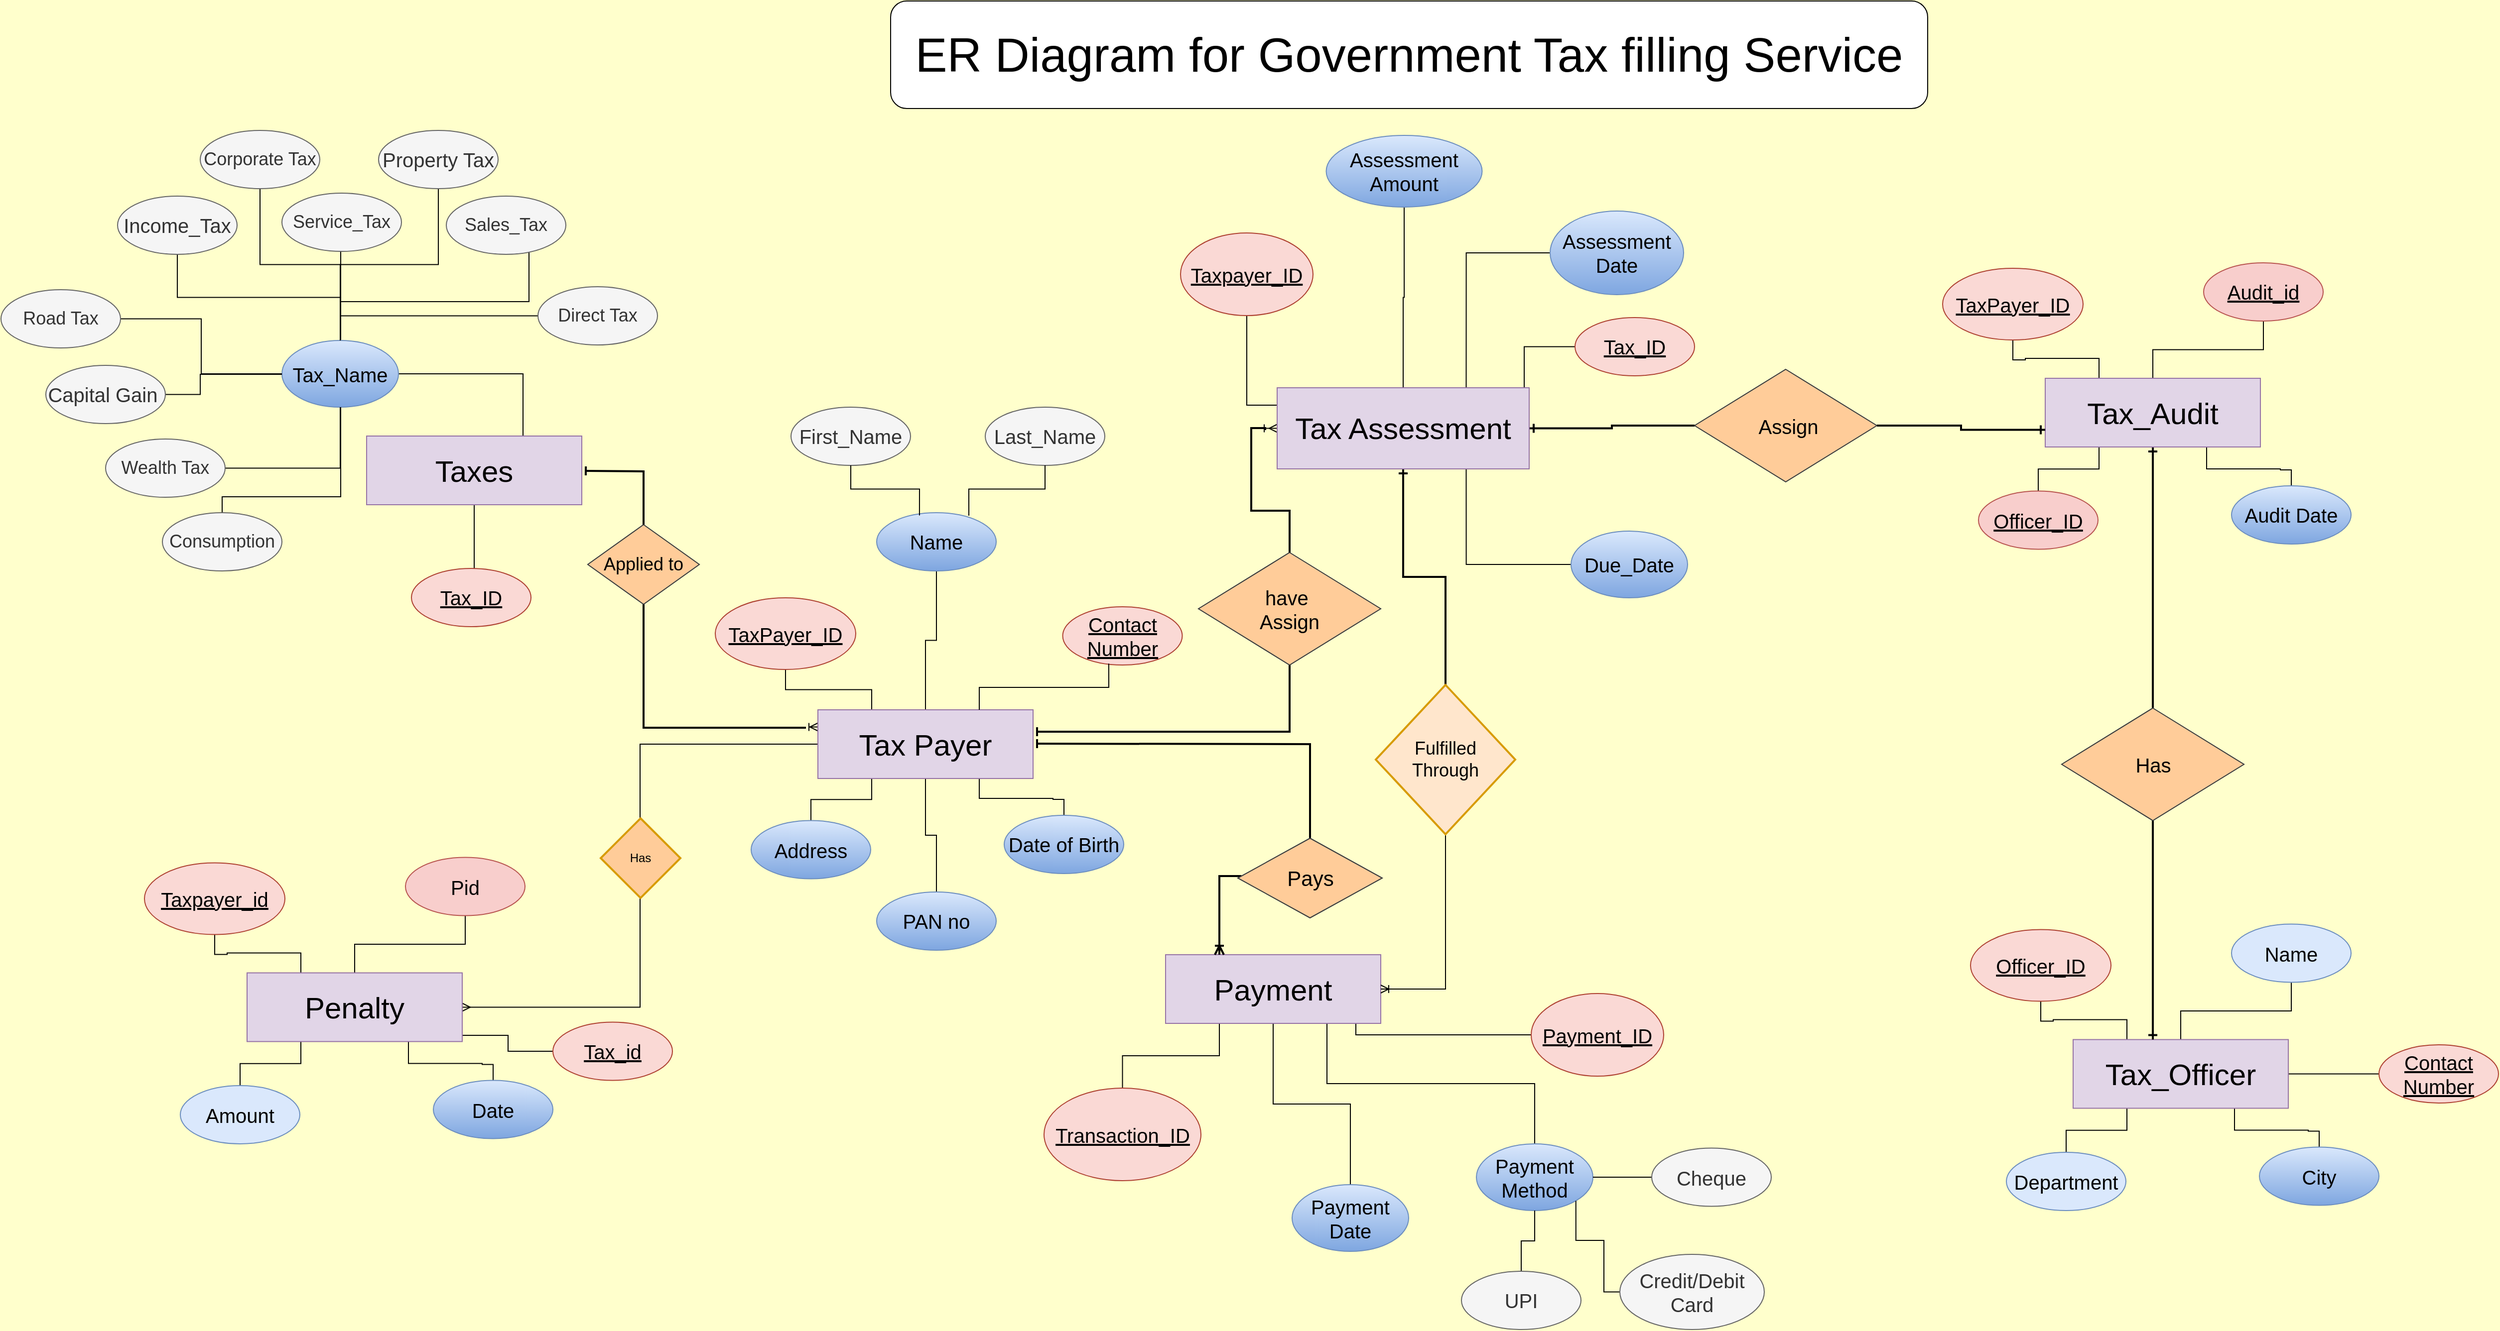 <mxfile version="24.7.12">
  <diagram name="Page-1" id="3NYIwfY4ByouLZFgiDt9">
    <mxGraphModel dx="5691" dy="2439" grid="0" gridSize="10" guides="1" tooltips="1" connect="1" arrows="1" fold="1" page="1" pageScale="1" pageWidth="1400" pageHeight="850" background="#FFFFCC" math="0" shadow="0">
      <root>
        <mxCell id="0" />
        <mxCell id="1" parent="0" />
        <mxCell id="MDy0vdXf_tBiiYC3Dbd7-2" value="" style="edgeStyle=orthogonalEdgeStyle;rounded=0;orthogonalLoop=1;jettySize=auto;html=1;endArrow=none;endFill=0;startArrow=baseDash;startFill=0;strokeWidth=2;" edge="1" parent="1" target="MDy0vdXf_tBiiYC3Dbd7-45">
          <mxGeometry relative="1" as="geometry">
            <mxPoint x="397" y="185" as="sourcePoint" />
          </mxGeometry>
        </mxCell>
        <mxCell id="MDy0vdXf_tBiiYC3Dbd7-3" value="" style="edgeStyle=orthogonalEdgeStyle;rounded=0;orthogonalLoop=1;jettySize=auto;html=1;startArrow=none;startFill=0;endArrow=none;endFill=0;" edge="1" parent="1" source="MDy0vdXf_tBiiYC3Dbd7-6" target="MDy0vdXf_tBiiYC3Dbd7-47">
          <mxGeometry relative="1" as="geometry">
            <Array as="points">
              <mxPoint x="260" y="174" />
              <mxPoint x="260" y="174" />
            </Array>
          </mxGeometry>
        </mxCell>
        <mxCell id="MDy0vdXf_tBiiYC3Dbd7-4" style="edgeStyle=orthogonalEdgeStyle;rounded=0;orthogonalLoop=1;jettySize=auto;html=1;endArrow=none;endFill=0;" edge="1" parent="1" source="MDy0vdXf_tBiiYC3Dbd7-6" target="MDy0vdXf_tBiiYC3Dbd7-51">
          <mxGeometry relative="1" as="geometry">
            <Array as="points">
              <mxPoint x="334" y="145" />
              <mxPoint x="334" y="145" />
            </Array>
          </mxGeometry>
        </mxCell>
        <mxCell id="MDy0vdXf_tBiiYC3Dbd7-6" value="&lt;font style=&quot;font-size: 30px;&quot;&gt;Taxes&lt;/font&gt;" style="rounded=0;whiteSpace=wrap;html=1;fillColor=#e1d5e7;strokeColor=#9673a6;" vertex="1" parent="1">
          <mxGeometry x="177" y="150" width="216" height="69" as="geometry" />
        </mxCell>
        <mxCell id="MDy0vdXf_tBiiYC3Dbd7-7" value="" style="edgeStyle=orthogonalEdgeStyle;rounded=0;orthogonalLoop=1;jettySize=auto;html=1;endArrow=none;endFill=0;" edge="1" parent="1" source="MDy0vdXf_tBiiYC3Dbd7-13" target="MDy0vdXf_tBiiYC3Dbd7-46">
          <mxGeometry relative="1" as="geometry" />
        </mxCell>
        <mxCell id="MDy0vdXf_tBiiYC3Dbd7-8" style="edgeStyle=orthogonalEdgeStyle;rounded=0;orthogonalLoop=1;jettySize=auto;html=1;entryX=0.5;entryY=1;entryDx=0;entryDy=0;endArrow=none;endFill=0;" edge="1" parent="1" source="MDy0vdXf_tBiiYC3Dbd7-13" target="MDy0vdXf_tBiiYC3Dbd7-53">
          <mxGeometry relative="1" as="geometry">
            <mxPoint x="947.889" y="87.778" as="targetPoint" />
            <Array as="points">
              <mxPoint x="1061" y="119" />
            </Array>
          </mxGeometry>
        </mxCell>
        <mxCell id="MDy0vdXf_tBiiYC3Dbd7-9" style="edgeStyle=orthogonalEdgeStyle;rounded=0;orthogonalLoop=1;jettySize=auto;html=1;exitX=0.75;exitY=0;exitDx=0;exitDy=0;entryX=0;entryY=0.5;entryDx=0;entryDy=0;endArrow=none;endFill=0;" edge="1" parent="1" source="MDy0vdXf_tBiiYC3Dbd7-13" target="MDy0vdXf_tBiiYC3Dbd7-54">
          <mxGeometry relative="1" as="geometry" />
        </mxCell>
        <mxCell id="MDy0vdXf_tBiiYC3Dbd7-10" style="edgeStyle=orthogonalEdgeStyle;rounded=0;orthogonalLoop=1;jettySize=auto;html=1;entryX=0;entryY=0.5;entryDx=0;entryDy=0;endArrow=none;endFill=0;" edge="1" parent="1" source="MDy0vdXf_tBiiYC3Dbd7-13" target="MDy0vdXf_tBiiYC3Dbd7-55">
          <mxGeometry relative="1" as="geometry">
            <Array as="points">
              <mxPoint x="1339" y="60" />
            </Array>
          </mxGeometry>
        </mxCell>
        <mxCell id="MDy0vdXf_tBiiYC3Dbd7-11" style="edgeStyle=orthogonalEdgeStyle;rounded=0;orthogonalLoop=1;jettySize=auto;html=1;exitX=0.75;exitY=1;exitDx=0;exitDy=0;entryX=0;entryY=0.5;entryDx=0;entryDy=0;endArrow=none;endFill=0;" edge="1" parent="1" source="MDy0vdXf_tBiiYC3Dbd7-13" target="MDy0vdXf_tBiiYC3Dbd7-56">
          <mxGeometry relative="1" as="geometry" />
        </mxCell>
        <mxCell id="MDy0vdXf_tBiiYC3Dbd7-12" style="edgeStyle=orthogonalEdgeStyle;rounded=0;orthogonalLoop=1;jettySize=auto;html=1;exitX=0;exitY=0.5;exitDx=0;exitDy=0;startArrow=ERmany;startFill=0;endArrow=baseDash;endFill=0;" edge="1" parent="1" source="MDy0vdXf_tBiiYC3Dbd7-13">
          <mxGeometry relative="1" as="geometry">
            <mxPoint x="1078" y="143" as="targetPoint" />
          </mxGeometry>
        </mxCell>
        <mxCell id="MDy0vdXf_tBiiYC3Dbd7-90" style="edgeStyle=orthogonalEdgeStyle;rounded=0;orthogonalLoop=1;jettySize=auto;html=1;exitX=0.5;exitY=1;exitDx=0;exitDy=0;endArrow=none;endFill=0;strokeWidth=2;startArrow=ERone;startFill=0;" edge="1" parent="1" source="MDy0vdXf_tBiiYC3Dbd7-13" target="MDy0vdXf_tBiiYC3Dbd7-89">
          <mxGeometry relative="1" as="geometry" />
        </mxCell>
        <mxCell id="MDy0vdXf_tBiiYC3Dbd7-134" style="edgeStyle=orthogonalEdgeStyle;rounded=0;orthogonalLoop=1;jettySize=auto;html=1;exitX=1;exitY=0.5;exitDx=0;exitDy=0;entryX=0;entryY=0.5;entryDx=0;entryDy=0;endArrow=none;endFill=0;startArrow=ERone;startFill=0;strokeWidth=2;" edge="1" parent="1" source="MDy0vdXf_tBiiYC3Dbd7-13" target="MDy0vdXf_tBiiYC3Dbd7-133">
          <mxGeometry relative="1" as="geometry" />
        </mxCell>
        <mxCell id="MDy0vdXf_tBiiYC3Dbd7-13" value="&lt;font style=&quot;font-size: 30px;&quot;&gt;Tax Assessment&lt;/font&gt;" style="rounded=0;whiteSpace=wrap;html=1;fillColor=#e1d5e7;strokeColor=#9673a6;" vertex="1" parent="1">
          <mxGeometry x="1091" y="101.5" width="253" height="81.5" as="geometry" />
        </mxCell>
        <mxCell id="MDy0vdXf_tBiiYC3Dbd7-14" style="edgeStyle=orthogonalEdgeStyle;rounded=0;orthogonalLoop=1;jettySize=auto;html=1;entryX=0.5;entryY=1;entryDx=0;entryDy=0;endArrow=none;endFill=0;startArrow=baseDash;startFill=0;strokeWidth=2;" edge="1" parent="1" target="MDy0vdXf_tBiiYC3Dbd7-34">
          <mxGeometry relative="1" as="geometry">
            <mxPoint x="850" y="447" as="sourcePoint" />
            <Array as="points">
              <mxPoint x="1104" y="447" />
            </Array>
          </mxGeometry>
        </mxCell>
        <mxCell id="MDy0vdXf_tBiiYC3Dbd7-16" value="" style="edgeStyle=orthogonalEdgeStyle;rounded=0;orthogonalLoop=1;jettySize=auto;html=1;strokeWidth=2;endArrow=none;endFill=0;startArrow=baseDash;startFill=0;" edge="1" parent="1" target="MDy0vdXf_tBiiYC3Dbd7-43">
          <mxGeometry relative="1" as="geometry">
            <mxPoint x="850" y="459" as="sourcePoint" />
          </mxGeometry>
        </mxCell>
        <mxCell id="MDy0vdXf_tBiiYC3Dbd7-17" style="edgeStyle=orthogonalEdgeStyle;rounded=0;orthogonalLoop=1;jettySize=auto;html=1;exitX=0.25;exitY=0;exitDx=0;exitDy=0;entryX=0.5;entryY=1;entryDx=0;entryDy=0;endArrow=none;endFill=0;" edge="1" parent="1" source="MDy0vdXf_tBiiYC3Dbd7-23" target="MDy0vdXf_tBiiYC3Dbd7-64">
          <mxGeometry relative="1" as="geometry" />
        </mxCell>
        <mxCell id="MDy0vdXf_tBiiYC3Dbd7-18" style="edgeStyle=orthogonalEdgeStyle;rounded=0;orthogonalLoop=1;jettySize=auto;html=1;exitX=0.5;exitY=0;exitDx=0;exitDy=0;entryX=0.5;entryY=1;entryDx=0;entryDy=0;endArrow=none;endFill=0;" edge="1" parent="1" source="MDy0vdXf_tBiiYC3Dbd7-23" target="MDy0vdXf_tBiiYC3Dbd7-65">
          <mxGeometry relative="1" as="geometry" />
        </mxCell>
        <mxCell id="MDy0vdXf_tBiiYC3Dbd7-19" style="edgeStyle=orthogonalEdgeStyle;rounded=0;orthogonalLoop=1;jettySize=auto;html=1;exitX=0.25;exitY=1;exitDx=0;exitDy=0;entryX=0.5;entryY=0;entryDx=0;entryDy=0;endArrow=none;endFill=0;" edge="1" parent="1" source="MDy0vdXf_tBiiYC3Dbd7-23" target="MDy0vdXf_tBiiYC3Dbd7-66">
          <mxGeometry relative="1" as="geometry" />
        </mxCell>
        <mxCell id="MDy0vdXf_tBiiYC3Dbd7-20" style="edgeStyle=orthogonalEdgeStyle;rounded=0;orthogonalLoop=1;jettySize=auto;html=1;exitX=0.75;exitY=1;exitDx=0;exitDy=0;entryX=0.5;entryY=0;entryDx=0;entryDy=0;endArrow=none;endFill=0;" edge="1" parent="1" source="MDy0vdXf_tBiiYC3Dbd7-23" target="MDy0vdXf_tBiiYC3Dbd7-68">
          <mxGeometry relative="1" as="geometry">
            <Array as="points">
              <mxPoint x="792" y="514" />
              <mxPoint x="866" y="514" />
              <mxPoint x="877" y="515" />
            </Array>
          </mxGeometry>
        </mxCell>
        <mxCell id="MDy0vdXf_tBiiYC3Dbd7-22" style="edgeStyle=orthogonalEdgeStyle;rounded=0;orthogonalLoop=1;jettySize=auto;html=1;exitX=0;exitY=0.25;exitDx=0;exitDy=0;endArrow=baseDash;endFill=0;startArrow=ERmany;startFill=0;" edge="1" parent="1" source="MDy0vdXf_tBiiYC3Dbd7-23">
          <mxGeometry relative="1" as="geometry">
            <mxPoint x="621" y="442" as="targetPoint" />
          </mxGeometry>
        </mxCell>
        <mxCell id="MDy0vdXf_tBiiYC3Dbd7-192" style="edgeStyle=orthogonalEdgeStyle;rounded=0;orthogonalLoop=1;jettySize=auto;html=1;exitX=0;exitY=0.5;exitDx=0;exitDy=0;entryX=1;entryY=0.5;entryDx=0;entryDy=0;endArrow=ERmany;endFill=0;" edge="1" parent="1" source="MDy0vdXf_tBiiYC3Dbd7-23" target="MDy0vdXf_tBiiYC3Dbd7-186">
          <mxGeometry relative="1" as="geometry" />
        </mxCell>
        <mxCell id="MDy0vdXf_tBiiYC3Dbd7-193" value="Text" style="edgeLabel;html=1;align=center;verticalAlign=middle;resizable=0;points=[];" vertex="1" connectable="0" parent="MDy0vdXf_tBiiYC3Dbd7-192">
          <mxGeometry x="-0.086" y="-3" relative="1" as="geometry">
            <mxPoint y="1" as="offset" />
          </mxGeometry>
        </mxCell>
        <mxCell id="MDy0vdXf_tBiiYC3Dbd7-198" style="edgeStyle=orthogonalEdgeStyle;rounded=0;orthogonalLoop=1;jettySize=auto;html=1;exitX=0.5;exitY=1;exitDx=0;exitDy=0;entryX=0.5;entryY=0;entryDx=0;entryDy=0;endArrow=none;endFill=0;" edge="1" parent="1" source="MDy0vdXf_tBiiYC3Dbd7-23" target="MDy0vdXf_tBiiYC3Dbd7-197">
          <mxGeometry relative="1" as="geometry" />
        </mxCell>
        <mxCell id="MDy0vdXf_tBiiYC3Dbd7-23" value="&lt;font style=&quot;font-size: 30px;&quot;&gt;Tax Payer&lt;/font&gt;" style="rounded=0;whiteSpace=wrap;html=1;fillColor=#e1d5e7;strokeColor=#9673a6;" vertex="1" parent="1">
          <mxGeometry x="630" y="425" width="216" height="69" as="geometry" />
        </mxCell>
        <mxCell id="MDy0vdXf_tBiiYC3Dbd7-28" style="edgeStyle=orthogonalEdgeStyle;rounded=0;orthogonalLoop=1;jettySize=auto;html=1;exitX=0.25;exitY=1;exitDx=0;exitDy=0;endArrow=none;endFill=0;" edge="1" parent="1" source="MDy0vdXf_tBiiYC3Dbd7-32" target="MDy0vdXf_tBiiYC3Dbd7-59">
          <mxGeometry relative="1" as="geometry" />
        </mxCell>
        <mxCell id="MDy0vdXf_tBiiYC3Dbd7-29" style="edgeStyle=orthogonalEdgeStyle;rounded=0;orthogonalLoop=1;jettySize=auto;html=1;entryX=0.5;entryY=0;entryDx=0;entryDy=0;endArrow=none;endFill=0;" edge="1" parent="1" source="MDy0vdXf_tBiiYC3Dbd7-32" target="MDy0vdXf_tBiiYC3Dbd7-60">
          <mxGeometry relative="1" as="geometry" />
        </mxCell>
        <mxCell id="MDy0vdXf_tBiiYC3Dbd7-30" style="edgeStyle=orthogonalEdgeStyle;rounded=0;orthogonalLoop=1;jettySize=auto;html=1;exitX=0.75;exitY=1;exitDx=0;exitDy=0;entryX=0.5;entryY=0;entryDx=0;entryDy=0;endArrow=none;endFill=0;" edge="1" parent="1" source="MDy0vdXf_tBiiYC3Dbd7-32" target="MDy0vdXf_tBiiYC3Dbd7-58">
          <mxGeometry relative="1" as="geometry" />
        </mxCell>
        <mxCell id="MDy0vdXf_tBiiYC3Dbd7-31" style="edgeStyle=orthogonalEdgeStyle;rounded=0;orthogonalLoop=1;jettySize=auto;html=1;exitX=1;exitY=0.5;exitDx=0;exitDy=0;entryX=0;entryY=0.5;entryDx=0;entryDy=0;endArrow=none;endFill=0;" edge="1" parent="1" source="MDy0vdXf_tBiiYC3Dbd7-32" target="MDy0vdXf_tBiiYC3Dbd7-57">
          <mxGeometry relative="1" as="geometry">
            <Array as="points">
              <mxPoint x="1170" y="706" />
              <mxPoint x="1170" y="751" />
            </Array>
          </mxGeometry>
        </mxCell>
        <mxCell id="MDy0vdXf_tBiiYC3Dbd7-32" value="&lt;span style=&quot;font-size: 30px;&quot;&gt;Payment&lt;/span&gt;" style="rounded=0;whiteSpace=wrap;html=1;fillColor=#e1d5e7;strokeColor=#9673a6;" vertex="1" parent="1">
          <mxGeometry x="979" y="671" width="216" height="69" as="geometry" />
        </mxCell>
        <mxCell id="MDy0vdXf_tBiiYC3Dbd7-33" style="edgeStyle=orthogonalEdgeStyle;rounded=0;orthogonalLoop=1;jettySize=auto;html=1;exitX=0.5;exitY=0;exitDx=0;exitDy=0;endArrow=none;endFill=0;strokeWidth=2;" edge="1" parent="1" source="MDy0vdXf_tBiiYC3Dbd7-34">
          <mxGeometry relative="1" as="geometry">
            <mxPoint x="1079" y="144" as="targetPoint" />
            <Array as="points">
              <mxPoint x="1104" y="225" />
              <mxPoint x="1065" y="225" />
              <mxPoint x="1065" y="142" />
              <mxPoint x="1079" y="142" />
            </Array>
          </mxGeometry>
        </mxCell>
        <mxCell id="MDy0vdXf_tBiiYC3Dbd7-34" value="&lt;font style=&quot;font-size: 20px;&quot;&gt;have&amp;nbsp;&lt;/font&gt;&lt;div style=&quot;font-size: 20px;&quot;&gt;&lt;font style=&quot;font-size: 20px;&quot;&gt;Assign&lt;/font&gt;&lt;/div&gt;" style="rhombus;whiteSpace=wrap;html=1;rounded=0;fillColor=#ffcc99;strokeColor=#36393d;" vertex="1" parent="1">
          <mxGeometry x="1012" y="267" width="183" height="113" as="geometry" />
        </mxCell>
        <mxCell id="MDy0vdXf_tBiiYC3Dbd7-42" style="edgeStyle=orthogonalEdgeStyle;rounded=0;orthogonalLoop=1;jettySize=auto;html=1;entryX=0.25;entryY=0;entryDx=0;entryDy=0;endArrow=ERoneToMany;endFill=0;strokeWidth=2;" edge="1" parent="1" source="MDy0vdXf_tBiiYC3Dbd7-43" target="MDy0vdXf_tBiiYC3Dbd7-32">
          <mxGeometry relative="1" as="geometry">
            <Array as="points">
              <mxPoint x="1033" y="592" />
            </Array>
          </mxGeometry>
        </mxCell>
        <mxCell id="MDy0vdXf_tBiiYC3Dbd7-43" value="&lt;font style=&quot;font-size: 21px;&quot;&gt;Pays&lt;/font&gt;" style="rhombus;whiteSpace=wrap;html=1;rounded=0;fillColor=#ffcc99;strokeColor=#36393d;" vertex="1" parent="1">
          <mxGeometry x="1051.5" y="554" width="145" height="80" as="geometry" />
        </mxCell>
        <mxCell id="MDy0vdXf_tBiiYC3Dbd7-44" style="edgeStyle=orthogonalEdgeStyle;rounded=0;orthogonalLoop=1;jettySize=auto;html=1;exitX=0.5;exitY=1;exitDx=0;exitDy=0;endArrow=none;endFill=0;strokeWidth=2;" edge="1" parent="1" source="MDy0vdXf_tBiiYC3Dbd7-45">
          <mxGeometry relative="1" as="geometry">
            <mxPoint x="618" y="443" as="targetPoint" />
            <Array as="points">
              <mxPoint x="455" y="443" />
            </Array>
          </mxGeometry>
        </mxCell>
        <mxCell id="MDy0vdXf_tBiiYC3Dbd7-45" value="&lt;font style=&quot;font-size: 18px;&quot;&gt;Applied to&lt;/font&gt;" style="rhombus;whiteSpace=wrap;html=1;rounded=0;fillColor=#ffcc99;strokeColor=#36393d;" vertex="1" parent="1">
          <mxGeometry x="399" y="239" width="112" height="80" as="geometry" />
        </mxCell>
        <mxCell id="MDy0vdXf_tBiiYC3Dbd7-46" value="&lt;font style=&quot;font-size: 20px;&quot;&gt;Assessment Amount&lt;/font&gt;" style="ellipse;whiteSpace=wrap;html=1;rounded=0;fillColor=#dae8fc;gradientColor=#7ea6e0;strokeColor=#6c8ebf;" vertex="1" parent="1">
          <mxGeometry x="1140.25" y="-152" width="156.5" height="72" as="geometry" />
        </mxCell>
        <mxCell id="MDy0vdXf_tBiiYC3Dbd7-47" value="&lt;font style=&quot;font-size: 20px;&quot;&gt;&lt;u&gt;Tax_ID&lt;/u&gt;&lt;/font&gt;" style="ellipse;whiteSpace=wrap;html=1;rounded=0;fillColor=#fad9d5;strokeColor=#ae4132;" vertex="1" parent="1">
          <mxGeometry x="222" y="283" width="120" height="58.5" as="geometry" />
        </mxCell>
        <mxCell id="MDy0vdXf_tBiiYC3Dbd7-48" style="edgeStyle=orthogonalEdgeStyle;rounded=0;orthogonalLoop=1;jettySize=auto;html=1;exitX=0.5;exitY=0;exitDx=0;exitDy=0;entryX=0.5;entryY=1;entryDx=0;entryDy=0;endArrow=none;endFill=0;" edge="1" parent="1" source="MDy0vdXf_tBiiYC3Dbd7-51" target="MDy0vdXf_tBiiYC3Dbd7-80">
          <mxGeometry relative="1" as="geometry" />
        </mxCell>
        <mxCell id="MDy0vdXf_tBiiYC3Dbd7-49" style="edgeStyle=orthogonalEdgeStyle;rounded=0;orthogonalLoop=1;jettySize=auto;html=1;exitX=1;exitY=0;exitDx=0;exitDy=0;entryX=0;entryY=0.5;entryDx=0;entryDy=0;endArrow=none;endFill=0;" edge="1" parent="1" source="MDy0vdXf_tBiiYC3Dbd7-51" target="MDy0vdXf_tBiiYC3Dbd7-82">
          <mxGeometry relative="1" as="geometry">
            <Array as="points">
              <mxPoint x="151" y="64" />
              <mxPoint x="151" y="-63" />
              <mxPoint x="161" y="-63" />
            </Array>
          </mxGeometry>
        </mxCell>
        <mxCell id="MDy0vdXf_tBiiYC3Dbd7-50" style="edgeStyle=orthogonalEdgeStyle;rounded=0;orthogonalLoop=1;jettySize=auto;html=1;entryX=0.5;entryY=1;entryDx=0;entryDy=0;endArrow=none;endFill=0;" edge="1" parent="1" source="MDy0vdXf_tBiiYC3Dbd7-51" target="MDy0vdXf_tBiiYC3Dbd7-81">
          <mxGeometry relative="1" as="geometry">
            <Array as="points">
              <mxPoint x="150" y="15" />
              <mxPoint x="340" y="15" />
              <mxPoint x="340" y="-36" />
            </Array>
          </mxGeometry>
        </mxCell>
        <mxCell id="MDy0vdXf_tBiiYC3Dbd7-51" value="&lt;font style=&quot;font-size: 20px;&quot;&gt;Tax_Name&lt;/font&gt;" style="ellipse;whiteSpace=wrap;html=1;fillColor=#dae8fc;gradientColor=#7ea6e0;strokeColor=#6c8ebf;" vertex="1" parent="1">
          <mxGeometry x="92" y="54" width="117" height="67" as="geometry" />
        </mxCell>
        <mxCell id="MDy0vdXf_tBiiYC3Dbd7-53" value="&lt;font style=&quot;font-size: 20px;&quot;&gt;&lt;u&gt;Taxpayer_ID&lt;/u&gt;&lt;/font&gt;" style="ellipse;whiteSpace=wrap;html=1;fillColor=#fad9d5;strokeColor=#ae4132;" vertex="1" parent="1">
          <mxGeometry x="994" y="-54" width="133" height="83" as="geometry" />
        </mxCell>
        <mxCell id="MDy0vdXf_tBiiYC3Dbd7-54" value="&lt;font style=&quot;font-size: 20px;&quot;&gt;Assessment&lt;/font&gt;&lt;div&gt;&lt;font style=&quot;font-size: 20px;&quot;&gt;Date&lt;/font&gt;&lt;/div&gt;" style="ellipse;whiteSpace=wrap;html=1;fillColor=#dae8fc;gradientColor=#7ea6e0;strokeColor=#6c8ebf;" vertex="1" parent="1">
          <mxGeometry x="1365" y="-76" width="134" height="84" as="geometry" />
        </mxCell>
        <mxCell id="MDy0vdXf_tBiiYC3Dbd7-55" value="&lt;font style=&quot;font-size: 20px;&quot;&gt;&lt;u&gt;Tax_ID&lt;/u&gt;&lt;/font&gt;" style="ellipse;whiteSpace=wrap;html=1;rounded=0;fillColor=#fad9d5;strokeColor=#ae4132;" vertex="1" parent="1">
          <mxGeometry x="1390" y="31" width="120" height="58.5" as="geometry" />
        </mxCell>
        <mxCell id="MDy0vdXf_tBiiYC3Dbd7-56" value="&lt;font style=&quot;font-size: 20px;&quot;&gt;Due_Date&lt;/font&gt;" style="ellipse;whiteSpace=wrap;html=1;fillColor=#dae8fc;gradientColor=#7ea6e0;strokeColor=#6c8ebf;" vertex="1" parent="1">
          <mxGeometry x="1386" y="245.5" width="117" height="67" as="geometry" />
        </mxCell>
        <mxCell id="MDy0vdXf_tBiiYC3Dbd7-57" value="&lt;font style=&quot;font-size: 20px;&quot;&gt;&lt;u&gt;Payment_ID&lt;/u&gt;&lt;/font&gt;" style="ellipse;whiteSpace=wrap;html=1;fillColor=#fad9d5;strokeColor=#ae4132;" vertex="1" parent="1">
          <mxGeometry x="1346" y="710" width="133" height="83" as="geometry" />
        </mxCell>
        <mxCell id="MDy0vdXf_tBiiYC3Dbd7-58" value="&lt;font style=&quot;font-size: 20px;&quot;&gt;Payment Method&lt;/font&gt;" style="ellipse;whiteSpace=wrap;html=1;fillColor=#dae8fc;gradientColor=#7ea6e0;strokeColor=#6c8ebf;" vertex="1" parent="1">
          <mxGeometry x="1291" y="861" width="117" height="67" as="geometry" />
        </mxCell>
        <mxCell id="MDy0vdXf_tBiiYC3Dbd7-59" value="&lt;font style=&quot;font-size: 20px;&quot;&gt;&lt;u&gt;Transaction_ID&lt;/u&gt;&lt;/font&gt;" style="ellipse;whiteSpace=wrap;html=1;fillColor=#fad9d5;strokeColor=#ae4132;" vertex="1" parent="1">
          <mxGeometry x="857" y="805" width="157.5" height="93" as="geometry" />
        </mxCell>
        <mxCell id="MDy0vdXf_tBiiYC3Dbd7-60" value="&lt;font style=&quot;font-size: 20px;&quot;&gt;Payment Date&lt;/font&gt;" style="ellipse;whiteSpace=wrap;html=1;fillColor=#dae8fc;gradientColor=#7ea6e0;strokeColor=#6c8ebf;" vertex="1" parent="1">
          <mxGeometry x="1106" y="902" width="117" height="67" as="geometry" />
        </mxCell>
        <mxCell id="MDy0vdXf_tBiiYC3Dbd7-64" value="&lt;font style=&quot;font-size: 20px;&quot;&gt;&lt;u&gt;TaxPayer_ID&lt;/u&gt;&lt;/font&gt;" style="ellipse;whiteSpace=wrap;html=1;rounded=0;fillColor=#fad9d5;strokeColor=#ae4132;" vertex="1" parent="1">
          <mxGeometry x="527" y="312.5" width="141" height="72" as="geometry" />
        </mxCell>
        <mxCell id="MDy0vdXf_tBiiYC3Dbd7-65" value="&lt;font style=&quot;font-size: 20px;&quot;&gt;Name&lt;/font&gt;" style="ellipse;whiteSpace=wrap;html=1;rounded=0;fillColor=#dae8fc;strokeColor=#6c8ebf;gradientColor=#7ea6e0;" vertex="1" parent="1">
          <mxGeometry x="689" y="227" width="120" height="58.5" as="geometry" />
        </mxCell>
        <mxCell id="MDy0vdXf_tBiiYC3Dbd7-66" value="&lt;font style=&quot;font-size: 20px;&quot;&gt;Address&lt;/font&gt;" style="ellipse;whiteSpace=wrap;html=1;rounded=0;fillColor=#dae8fc;gradientColor=#7ea6e0;strokeColor=#6c8ebf;" vertex="1" parent="1">
          <mxGeometry x="563" y="536.25" width="120" height="58.5" as="geometry" />
        </mxCell>
        <mxCell id="MDy0vdXf_tBiiYC3Dbd7-67" value="&lt;span style=&quot;font-size: 20px;&quot;&gt;&lt;u&gt;Contact Number&lt;/u&gt;&lt;/span&gt;" style="ellipse;whiteSpace=wrap;html=1;rounded=0;fillColor=#fad9d5;strokeColor=#ae4132;" vertex="1" parent="1">
          <mxGeometry x="875.75" y="321.5" width="120" height="58.5" as="geometry" />
        </mxCell>
        <mxCell id="MDy0vdXf_tBiiYC3Dbd7-68" value="&lt;font style=&quot;font-size: 20px;&quot;&gt;Date of Birth&lt;/font&gt;" style="ellipse;whiteSpace=wrap;html=1;rounded=0;fillColor=#dae8fc;gradientColor=#7ea6e0;strokeColor=#6c8ebf;" vertex="1" parent="1">
          <mxGeometry x="817" y="531" width="120" height="58.5" as="geometry" />
        </mxCell>
        <mxCell id="MDy0vdXf_tBiiYC3Dbd7-69" style="edgeStyle=orthogonalEdgeStyle;rounded=0;orthogonalLoop=1;jettySize=auto;html=1;exitX=0.75;exitY=0;exitDx=0;exitDy=0;entryX=0.385;entryY=0.977;entryDx=0;entryDy=0;entryPerimeter=0;endArrow=none;endFill=0;" edge="1" parent="1" source="MDy0vdXf_tBiiYC3Dbd7-23" target="MDy0vdXf_tBiiYC3Dbd7-67">
          <mxGeometry relative="1" as="geometry" />
        </mxCell>
        <mxCell id="MDy0vdXf_tBiiYC3Dbd7-70" value="&lt;font style=&quot;font-size: 20px;&quot;&gt;First_Name&lt;/font&gt;" style="ellipse;whiteSpace=wrap;html=1;rounded=0;fillColor=#f5f5f5;fontColor=#333333;strokeColor=#666666;" vertex="1" parent="1">
          <mxGeometry x="603" y="121" width="120" height="58.5" as="geometry" />
        </mxCell>
        <mxCell id="MDy0vdXf_tBiiYC3Dbd7-71" value="&lt;font style=&quot;font-size: 20px;&quot;&gt;Last_Name&lt;/font&gt;" style="ellipse;whiteSpace=wrap;html=1;rounded=0;fillColor=#f5f5f5;fontColor=#333333;strokeColor=#666666;" vertex="1" parent="1">
          <mxGeometry x="798" y="121" width="120" height="58.5" as="geometry" />
        </mxCell>
        <mxCell id="MDy0vdXf_tBiiYC3Dbd7-72" style="edgeStyle=orthogonalEdgeStyle;rounded=0;orthogonalLoop=1;jettySize=auto;html=1;entryX=0.771;entryY=0.051;entryDx=0;entryDy=0;entryPerimeter=0;endArrow=none;endFill=0;" edge="1" parent="1" source="MDy0vdXf_tBiiYC3Dbd7-71" target="MDy0vdXf_tBiiYC3Dbd7-65">
          <mxGeometry relative="1" as="geometry" />
        </mxCell>
        <mxCell id="MDy0vdXf_tBiiYC3Dbd7-73" style="edgeStyle=orthogonalEdgeStyle;rounded=0;orthogonalLoop=1;jettySize=auto;html=1;exitX=0.5;exitY=1;exitDx=0;exitDy=0;entryX=0.358;entryY=0.048;entryDx=0;entryDy=0;entryPerimeter=0;endArrow=none;endFill=0;" edge="1" parent="1" source="MDy0vdXf_tBiiYC3Dbd7-70" target="MDy0vdXf_tBiiYC3Dbd7-65">
          <mxGeometry relative="1" as="geometry" />
        </mxCell>
        <mxCell id="MDy0vdXf_tBiiYC3Dbd7-74" style="edgeStyle=orthogonalEdgeStyle;rounded=0;orthogonalLoop=1;jettySize=auto;html=1;exitX=0;exitY=0.5;exitDx=0;exitDy=0;endArrow=none;endFill=0;" edge="1" parent="1" source="MDy0vdXf_tBiiYC3Dbd7-75" target="MDy0vdXf_tBiiYC3Dbd7-58">
          <mxGeometry relative="1" as="geometry" />
        </mxCell>
        <mxCell id="MDy0vdXf_tBiiYC3Dbd7-75" value="&lt;font style=&quot;font-size: 20px;&quot;&gt;Cheque&lt;/font&gt;" style="ellipse;whiteSpace=wrap;html=1;rounded=0;fillColor=#f5f5f5;fontColor=#333333;strokeColor=#666666;" vertex="1" parent="1">
          <mxGeometry x="1467" y="865.25" width="120" height="58.5" as="geometry" />
        </mxCell>
        <mxCell id="MDy0vdXf_tBiiYC3Dbd7-76" style="edgeStyle=orthogonalEdgeStyle;rounded=0;orthogonalLoop=1;jettySize=auto;html=1;entryX=1;entryY=1;entryDx=0;entryDy=0;endArrow=none;endFill=0;" edge="1" parent="1" source="MDy0vdXf_tBiiYC3Dbd7-77" target="MDy0vdXf_tBiiYC3Dbd7-58">
          <mxGeometry relative="1" as="geometry">
            <Array as="points">
              <mxPoint x="1419" y="1010" />
              <mxPoint x="1419" y="958" />
              <mxPoint x="1391" y="958" />
            </Array>
          </mxGeometry>
        </mxCell>
        <mxCell id="MDy0vdXf_tBiiYC3Dbd7-77" value="&lt;font style=&quot;font-size: 20px;&quot;&gt;Credit/Debit Card&lt;/font&gt;" style="ellipse;whiteSpace=wrap;html=1;rounded=0;fillColor=#f5f5f5;fontColor=#333333;strokeColor=#666666;" vertex="1" parent="1">
          <mxGeometry x="1435" y="972" width="145" height="75.5" as="geometry" />
        </mxCell>
        <mxCell id="MDy0vdXf_tBiiYC3Dbd7-78" style="edgeStyle=orthogonalEdgeStyle;rounded=0;orthogonalLoop=1;jettySize=auto;html=1;entryX=0.5;entryY=1;entryDx=0;entryDy=0;endArrow=none;endFill=0;" edge="1" parent="1" source="MDy0vdXf_tBiiYC3Dbd7-79" target="MDy0vdXf_tBiiYC3Dbd7-58">
          <mxGeometry relative="1" as="geometry" />
        </mxCell>
        <mxCell id="MDy0vdXf_tBiiYC3Dbd7-79" value="&lt;font style=&quot;font-size: 20px;&quot;&gt;UPI&lt;/font&gt;" style="ellipse;whiteSpace=wrap;html=1;rounded=0;fillColor=#f5f5f5;fontColor=#333333;strokeColor=#666666;" vertex="1" parent="1">
          <mxGeometry x="1276" y="989" width="120" height="58.5" as="geometry" />
        </mxCell>
        <mxCell id="MDy0vdXf_tBiiYC3Dbd7-80" value="&lt;font style=&quot;font-size: 20px;&quot;&gt;Income_Tax&lt;/font&gt;" style="ellipse;whiteSpace=wrap;html=1;rounded=0;fillColor=#f5f5f5;fontColor=#333333;strokeColor=#666666;" vertex="1" parent="1">
          <mxGeometry x="-73" y="-91" width="120" height="58.5" as="geometry" />
        </mxCell>
        <mxCell id="MDy0vdXf_tBiiYC3Dbd7-81" value="&lt;font style=&quot;font-size: 18px;&quot;&gt;Sales_Tax&lt;/font&gt;" style="ellipse;whiteSpace=wrap;html=1;rounded=0;fillColor=#f5f5f5;fontColor=#333333;strokeColor=#666666;" vertex="1" parent="1">
          <mxGeometry x="257" y="-91" width="120" height="58.5" as="geometry" />
        </mxCell>
        <mxCell id="MDy0vdXf_tBiiYC3Dbd7-82" value="&lt;font style=&quot;font-size: 18px;&quot;&gt;Service_Tax&lt;/font&gt;" style="ellipse;whiteSpace=wrap;html=1;rounded=0;fillColor=#f5f5f5;fontColor=#333333;strokeColor=#666666;" vertex="1" parent="1">
          <mxGeometry x="92" y="-94" width="120" height="58.5" as="geometry" />
        </mxCell>
        <mxCell id="MDy0vdXf_tBiiYC3Dbd7-84" value="&lt;font style=&quot;font-size: 48px;&quot;&gt;ER Diagram for Government Tax filling Service&lt;/font&gt;" style="rounded=1;whiteSpace=wrap;html=1;" vertex="1" parent="1">
          <mxGeometry x="703" y="-287" width="1041" height="108" as="geometry" />
        </mxCell>
        <mxCell id="MDy0vdXf_tBiiYC3Dbd7-91" style="edgeStyle=orthogonalEdgeStyle;rounded=0;orthogonalLoop=1;jettySize=auto;html=1;exitX=0.5;exitY=1;exitDx=0;exitDy=0;entryX=1;entryY=0.5;entryDx=0;entryDy=0;endArrow=ERoneToMany;endFill=0;startArrow=none;startFill=0;" edge="1" parent="1" source="MDy0vdXf_tBiiYC3Dbd7-89" target="MDy0vdXf_tBiiYC3Dbd7-32">
          <mxGeometry relative="1" as="geometry" />
        </mxCell>
        <mxCell id="MDy0vdXf_tBiiYC3Dbd7-89" value="&lt;font style=&quot;font-size: 18px;&quot;&gt;Fulfilled&lt;/font&gt;&lt;div&gt;&lt;font style=&quot;font-size: 18px;&quot;&gt;Through&lt;/font&gt;&lt;/div&gt;" style="rhombus;whiteSpace=wrap;html=1;fillColor=#ffe6cc;strokeColor=#d79b00;strokeWidth=2;" vertex="1" parent="1">
          <mxGeometry x="1190" y="400" width="140" height="150" as="geometry" />
        </mxCell>
        <mxCell id="MDy0vdXf_tBiiYC3Dbd7-118" style="edgeStyle=orthogonalEdgeStyle;rounded=0;orthogonalLoop=1;jettySize=auto;html=1;exitX=0.25;exitY=0;exitDx=0;exitDy=0;entryX=0.5;entryY=1;entryDx=0;entryDy=0;endArrow=none;endFill=0;" edge="1" parent="1" source="MDy0vdXf_tBiiYC3Dbd7-124" target="MDy0vdXf_tBiiYC3Dbd7-125">
          <mxGeometry relative="1" as="geometry" />
        </mxCell>
        <mxCell id="MDy0vdXf_tBiiYC3Dbd7-119" style="edgeStyle=orthogonalEdgeStyle;rounded=0;orthogonalLoop=1;jettySize=auto;html=1;exitX=0.5;exitY=0;exitDx=0;exitDy=0;entryX=0.5;entryY=1;entryDx=0;entryDy=0;endArrow=none;endFill=0;" edge="1" parent="1" source="MDy0vdXf_tBiiYC3Dbd7-124" target="MDy0vdXf_tBiiYC3Dbd7-126">
          <mxGeometry relative="1" as="geometry" />
        </mxCell>
        <mxCell id="MDy0vdXf_tBiiYC3Dbd7-120" style="edgeStyle=orthogonalEdgeStyle;rounded=0;orthogonalLoop=1;jettySize=auto;html=1;exitX=0.25;exitY=1;exitDx=0;exitDy=0;entryX=0.5;entryY=0;entryDx=0;entryDy=0;endArrow=none;endFill=0;" edge="1" parent="1" source="MDy0vdXf_tBiiYC3Dbd7-124" target="MDy0vdXf_tBiiYC3Dbd7-127">
          <mxGeometry relative="1" as="geometry" />
        </mxCell>
        <mxCell id="MDy0vdXf_tBiiYC3Dbd7-121" style="edgeStyle=orthogonalEdgeStyle;rounded=0;orthogonalLoop=1;jettySize=auto;html=1;exitX=0.75;exitY=1;exitDx=0;exitDy=0;entryX=0.5;entryY=0;entryDx=0;entryDy=0;endArrow=none;endFill=0;" edge="1" parent="1" source="MDy0vdXf_tBiiYC3Dbd7-124" target="MDy0vdXf_tBiiYC3Dbd7-128">
          <mxGeometry relative="1" as="geometry">
            <Array as="points">
              <mxPoint x="2024" y="183" />
              <mxPoint x="2098" y="183" />
              <mxPoint x="2109" y="184" />
            </Array>
          </mxGeometry>
        </mxCell>
        <mxCell id="MDy0vdXf_tBiiYC3Dbd7-157" style="edgeStyle=orthogonalEdgeStyle;rounded=0;orthogonalLoop=1;jettySize=auto;html=1;entryX=0.5;entryY=0;entryDx=0;entryDy=0;endArrow=none;endFill=0;startArrow=ERone;startFill=0;strokeWidth=2;" edge="1" parent="1" source="MDy0vdXf_tBiiYC3Dbd7-124" target="MDy0vdXf_tBiiYC3Dbd7-156">
          <mxGeometry relative="1" as="geometry" />
        </mxCell>
        <mxCell id="MDy0vdXf_tBiiYC3Dbd7-124" value="&lt;font style=&quot;font-size: 30px;&quot;&gt;Tax_Audit&lt;/font&gt;" style="rounded=0;whiteSpace=wrap;html=1;fillColor=#e1d5e7;strokeColor=#9673a6;" vertex="1" parent="1">
          <mxGeometry x="1862" y="92" width="216" height="69" as="geometry" />
        </mxCell>
        <mxCell id="MDy0vdXf_tBiiYC3Dbd7-125" value="&lt;font style=&quot;font-size: 20px;&quot;&gt;&lt;u&gt;TaxPayer_ID&lt;/u&gt;&lt;/font&gt;" style="ellipse;whiteSpace=wrap;html=1;rounded=0;fillColor=#fad9d5;strokeColor=#ae4132;" vertex="1" parent="1">
          <mxGeometry x="1759" y="-18.5" width="141" height="72" as="geometry" />
        </mxCell>
        <mxCell id="MDy0vdXf_tBiiYC3Dbd7-126" value="&lt;font style=&quot;font-size: 20px;&quot;&gt;&lt;u&gt;Audit_id&lt;/u&gt;&lt;/font&gt;" style="ellipse;whiteSpace=wrap;html=1;rounded=0;fillColor=#f8cecc;strokeColor=#b85450;" vertex="1" parent="1">
          <mxGeometry x="2021" y="-24" width="120" height="58.5" as="geometry" />
        </mxCell>
        <mxCell id="MDy0vdXf_tBiiYC3Dbd7-127" value="&lt;font style=&quot;font-size: 20px;&quot;&gt;&lt;u&gt;Officer_ID&lt;/u&gt;&lt;/font&gt;" style="ellipse;whiteSpace=wrap;html=1;rounded=0;fillColor=#f8cecc;strokeColor=#b85450;" vertex="1" parent="1">
          <mxGeometry x="1795" y="205.25" width="120" height="58.5" as="geometry" />
        </mxCell>
        <mxCell id="MDy0vdXf_tBiiYC3Dbd7-128" value="&lt;font style=&quot;font-size: 20px;&quot;&gt;Audit Date&lt;/font&gt;" style="ellipse;whiteSpace=wrap;html=1;rounded=0;fillColor=#dae8fc;gradientColor=#7ea6e0;strokeColor=#6c8ebf;" vertex="1" parent="1">
          <mxGeometry x="2049" y="200" width="120" height="58.5" as="geometry" />
        </mxCell>
        <mxCell id="MDy0vdXf_tBiiYC3Dbd7-135" style="edgeStyle=orthogonalEdgeStyle;rounded=0;orthogonalLoop=1;jettySize=auto;html=1;entryX=0;entryY=0.75;entryDx=0;entryDy=0;endArrow=ERone;endFill=0;strokeWidth=2;" edge="1" parent="1" source="MDy0vdXf_tBiiYC3Dbd7-133" target="MDy0vdXf_tBiiYC3Dbd7-124">
          <mxGeometry relative="1" as="geometry" />
        </mxCell>
        <mxCell id="MDy0vdXf_tBiiYC3Dbd7-133" value="&lt;font style=&quot;font-size: 20px;&quot;&gt;&amp;nbsp;&lt;/font&gt;&lt;span style=&quot;font-size: 20px; background-color: initial;&quot;&gt;Assign&lt;/span&gt;" style="rhombus;whiteSpace=wrap;html=1;rounded=0;fillColor=#ffcc99;strokeColor=#36393d;" vertex="1" parent="1">
          <mxGeometry x="1510" y="83" width="183" height="113" as="geometry" />
        </mxCell>
        <mxCell id="MDy0vdXf_tBiiYC3Dbd7-146" style="edgeStyle=orthogonalEdgeStyle;rounded=0;orthogonalLoop=1;jettySize=auto;html=1;exitX=0.25;exitY=0;exitDx=0;exitDy=0;entryX=0.5;entryY=1;entryDx=0;entryDy=0;endArrow=none;endFill=0;" edge="1" parent="1" source="MDy0vdXf_tBiiYC3Dbd7-150" target="MDy0vdXf_tBiiYC3Dbd7-151">
          <mxGeometry relative="1" as="geometry" />
        </mxCell>
        <mxCell id="MDy0vdXf_tBiiYC3Dbd7-147" style="edgeStyle=orthogonalEdgeStyle;rounded=0;orthogonalLoop=1;jettySize=auto;html=1;exitX=0.5;exitY=0;exitDx=0;exitDy=0;entryX=0.5;entryY=1;entryDx=0;entryDy=0;endArrow=none;endFill=0;" edge="1" parent="1" source="MDy0vdXf_tBiiYC3Dbd7-150" target="MDy0vdXf_tBiiYC3Dbd7-152">
          <mxGeometry relative="1" as="geometry" />
        </mxCell>
        <mxCell id="MDy0vdXf_tBiiYC3Dbd7-148" style="edgeStyle=orthogonalEdgeStyle;rounded=0;orthogonalLoop=1;jettySize=auto;html=1;exitX=0.25;exitY=1;exitDx=0;exitDy=0;entryX=0.5;entryY=0;entryDx=0;entryDy=0;endArrow=none;endFill=0;" edge="1" parent="1" source="MDy0vdXf_tBiiYC3Dbd7-150" target="MDy0vdXf_tBiiYC3Dbd7-153">
          <mxGeometry relative="1" as="geometry" />
        </mxCell>
        <mxCell id="MDy0vdXf_tBiiYC3Dbd7-149" style="edgeStyle=orthogonalEdgeStyle;rounded=0;orthogonalLoop=1;jettySize=auto;html=1;exitX=0.75;exitY=1;exitDx=0;exitDy=0;entryX=0.5;entryY=0;entryDx=0;entryDy=0;endArrow=none;endFill=0;" edge="1" parent="1" source="MDy0vdXf_tBiiYC3Dbd7-150" target="MDy0vdXf_tBiiYC3Dbd7-154">
          <mxGeometry relative="1" as="geometry">
            <Array as="points">
              <mxPoint x="2052" y="847.25" />
              <mxPoint x="2126" y="847.25" />
              <mxPoint x="2137" y="848.25" />
            </Array>
          </mxGeometry>
        </mxCell>
        <mxCell id="MDy0vdXf_tBiiYC3Dbd7-160" style="edgeStyle=orthogonalEdgeStyle;rounded=0;orthogonalLoop=1;jettySize=auto;html=1;exitX=1;exitY=0.5;exitDx=0;exitDy=0;endArrow=none;endFill=0;" edge="1" parent="1" source="MDy0vdXf_tBiiYC3Dbd7-150" target="MDy0vdXf_tBiiYC3Dbd7-159">
          <mxGeometry relative="1" as="geometry" />
        </mxCell>
        <mxCell id="MDy0vdXf_tBiiYC3Dbd7-150" value="&lt;font style=&quot;font-size: 30px;&quot;&gt;Tax_Officer&lt;/font&gt;" style="rounded=0;whiteSpace=wrap;html=1;fillColor=#e1d5e7;strokeColor=#9673a6;" vertex="1" parent="1">
          <mxGeometry x="1890" y="756.25" width="216" height="69" as="geometry" />
        </mxCell>
        <mxCell id="MDy0vdXf_tBiiYC3Dbd7-151" value="&lt;font style=&quot;font-size: 20px;&quot;&gt;&lt;u&gt;Officer_ID&lt;/u&gt;&lt;/font&gt;" style="ellipse;whiteSpace=wrap;html=1;rounded=0;fillColor=#fad9d5;strokeColor=#ae4132;" vertex="1" parent="1">
          <mxGeometry x="1787" y="645.75" width="141" height="72" as="geometry" />
        </mxCell>
        <mxCell id="MDy0vdXf_tBiiYC3Dbd7-152" value="&lt;span style=&quot;font-size: 20px;&quot;&gt;Name&lt;/span&gt;" style="ellipse;whiteSpace=wrap;html=1;rounded=0;fillColor=#dae8fc;strokeColor=#6c8ebf;" vertex="1" parent="1">
          <mxGeometry x="2049" y="640.25" width="120" height="58.5" as="geometry" />
        </mxCell>
        <mxCell id="MDy0vdXf_tBiiYC3Dbd7-153" value="&lt;font style=&quot;font-size: 20px;&quot;&gt;Department&lt;/font&gt;" style="ellipse;whiteSpace=wrap;html=1;rounded=0;fillColor=#dae8fc;strokeColor=#6c8ebf;" vertex="1" parent="1">
          <mxGeometry x="1823" y="869.5" width="120" height="58.5" as="geometry" />
        </mxCell>
        <mxCell id="MDy0vdXf_tBiiYC3Dbd7-154" value="&lt;font style=&quot;font-size: 20px;&quot;&gt;City&lt;/font&gt;" style="ellipse;whiteSpace=wrap;html=1;rounded=0;fillColor=#dae8fc;gradientColor=#7ea6e0;strokeColor=#6c8ebf;" vertex="1" parent="1">
          <mxGeometry x="2077" y="864.25" width="120" height="58.5" as="geometry" />
        </mxCell>
        <mxCell id="MDy0vdXf_tBiiYC3Dbd7-158" style="edgeStyle=orthogonalEdgeStyle;rounded=0;orthogonalLoop=1;jettySize=auto;html=1;endArrow=ERone;endFill=0;strokeWidth=2;" edge="1" parent="1" source="MDy0vdXf_tBiiYC3Dbd7-156" target="MDy0vdXf_tBiiYC3Dbd7-150">
          <mxGeometry relative="1" as="geometry">
            <Array as="points">
              <mxPoint x="1970" y="706" />
              <mxPoint x="1970" y="706" />
            </Array>
          </mxGeometry>
        </mxCell>
        <mxCell id="MDy0vdXf_tBiiYC3Dbd7-156" value="&lt;span style=&quot;font-size: 20px;&quot;&gt;Has&lt;/span&gt;" style="rhombus;whiteSpace=wrap;html=1;rounded=0;fillColor=#ffcc99;strokeColor=#36393d;" vertex="1" parent="1">
          <mxGeometry x="1878.5" y="423.25" width="183" height="113" as="geometry" />
        </mxCell>
        <mxCell id="MDy0vdXf_tBiiYC3Dbd7-159" value="&lt;span style=&quot;font-size: 20px;&quot;&gt;&lt;u&gt;Contact Number&lt;/u&gt;&lt;/span&gt;" style="ellipse;whiteSpace=wrap;html=1;rounded=0;fillColor=#fad9d5;strokeColor=#ae4132;" vertex="1" parent="1">
          <mxGeometry x="2197" y="761.5" width="120" height="58.5" as="geometry" />
        </mxCell>
        <mxCell id="MDy0vdXf_tBiiYC3Dbd7-173" style="edgeStyle=orthogonalEdgeStyle;rounded=0;orthogonalLoop=1;jettySize=auto;html=1;exitX=0.5;exitY=1;exitDx=0;exitDy=0;endArrow=none;endFill=0;" edge="1" parent="1" source="MDy0vdXf_tBiiYC3Dbd7-161" target="MDy0vdXf_tBiiYC3Dbd7-51">
          <mxGeometry relative="1" as="geometry" />
        </mxCell>
        <mxCell id="MDy0vdXf_tBiiYC3Dbd7-161" value="&lt;font style=&quot;font-size: 20px;&quot;&gt;Property Tax&lt;/font&gt;" style="ellipse;whiteSpace=wrap;html=1;rounded=0;fillColor=#f5f5f5;fontColor=#333333;strokeColor=#666666;" vertex="1" parent="1">
          <mxGeometry x="189" y="-157" width="120" height="58.5" as="geometry" />
        </mxCell>
        <mxCell id="MDy0vdXf_tBiiYC3Dbd7-172" style="edgeStyle=orthogonalEdgeStyle;rounded=0;orthogonalLoop=1;jettySize=auto;html=1;exitX=0.5;exitY=1;exitDx=0;exitDy=0;endArrow=none;endFill=0;" edge="1" parent="1" source="MDy0vdXf_tBiiYC3Dbd7-162" target="MDy0vdXf_tBiiYC3Dbd7-51">
          <mxGeometry relative="1" as="geometry" />
        </mxCell>
        <mxCell id="MDy0vdXf_tBiiYC3Dbd7-162" value="&lt;font style=&quot;font-size: 18px;&quot;&gt;Corporate Tax&lt;/font&gt;" style="ellipse;whiteSpace=wrap;html=1;rounded=0;fillColor=#f5f5f5;fontColor=#333333;strokeColor=#666666;" vertex="1" parent="1">
          <mxGeometry x="10" y="-157" width="120" height="58.5" as="geometry" />
        </mxCell>
        <mxCell id="MDy0vdXf_tBiiYC3Dbd7-174" style="edgeStyle=orthogonalEdgeStyle;rounded=0;orthogonalLoop=1;jettySize=auto;html=1;exitX=1;exitY=0.5;exitDx=0;exitDy=0;endArrow=none;endFill=0;" edge="1" parent="1" source="MDy0vdXf_tBiiYC3Dbd7-163" target="MDy0vdXf_tBiiYC3Dbd7-51">
          <mxGeometry relative="1" as="geometry" />
        </mxCell>
        <mxCell id="MDy0vdXf_tBiiYC3Dbd7-163" value="&lt;font style=&quot;font-size: 18px;&quot;&gt;Road Tax&lt;/font&gt;" style="ellipse;whiteSpace=wrap;html=1;rounded=0;fillColor=#f5f5f5;fontColor=#333333;strokeColor=#666666;" vertex="1" parent="1">
          <mxGeometry x="-190" y="3" width="120" height="58.5" as="geometry" />
        </mxCell>
        <mxCell id="MDy0vdXf_tBiiYC3Dbd7-165" style="edgeStyle=orthogonalEdgeStyle;rounded=0;orthogonalLoop=1;jettySize=auto;html=1;exitX=0.5;exitY=1;exitDx=0;exitDy=0;" edge="1" parent="1" source="MDy0vdXf_tBiiYC3Dbd7-162" target="MDy0vdXf_tBiiYC3Dbd7-162">
          <mxGeometry relative="1" as="geometry" />
        </mxCell>
        <mxCell id="MDy0vdXf_tBiiYC3Dbd7-175" style="edgeStyle=orthogonalEdgeStyle;rounded=0;orthogonalLoop=1;jettySize=auto;html=1;endArrow=none;endFill=0;" edge="1" parent="1" source="MDy0vdXf_tBiiYC3Dbd7-166" target="MDy0vdXf_tBiiYC3Dbd7-51">
          <mxGeometry relative="1" as="geometry">
            <Array as="points">
              <mxPoint x="10" y="108" />
              <mxPoint x="10" y="88" />
            </Array>
          </mxGeometry>
        </mxCell>
        <mxCell id="MDy0vdXf_tBiiYC3Dbd7-166" value="&lt;font style=&quot;font-size: 20px;&quot;&gt;Capital Gain&amp;nbsp;&lt;/font&gt;" style="ellipse;whiteSpace=wrap;html=1;rounded=0;fillColor=#f5f5f5;fontColor=#333333;strokeColor=#666666;" vertex="1" parent="1">
          <mxGeometry x="-145" y="79" width="120" height="58.5" as="geometry" />
        </mxCell>
        <mxCell id="MDy0vdXf_tBiiYC3Dbd7-177" style="edgeStyle=orthogonalEdgeStyle;rounded=0;orthogonalLoop=1;jettySize=auto;html=1;endArrow=none;endFill=0;" edge="1" parent="1" source="MDy0vdXf_tBiiYC3Dbd7-167" target="MDy0vdXf_tBiiYC3Dbd7-51">
          <mxGeometry relative="1" as="geometry">
            <Array as="points">
              <mxPoint x="32" y="211" />
              <mxPoint x="151" y="211" />
            </Array>
          </mxGeometry>
        </mxCell>
        <mxCell id="MDy0vdXf_tBiiYC3Dbd7-167" value="&lt;font style=&quot;font-size: 18px;&quot;&gt;Consumption&lt;/font&gt;" style="ellipse;whiteSpace=wrap;html=1;rounded=0;fillColor=#f5f5f5;fontColor=#333333;strokeColor=#666666;" vertex="1" parent="1">
          <mxGeometry x="-28" y="227" width="120" height="58.5" as="geometry" />
        </mxCell>
        <mxCell id="MDy0vdXf_tBiiYC3Dbd7-176" style="edgeStyle=orthogonalEdgeStyle;rounded=0;orthogonalLoop=1;jettySize=auto;html=1;endArrow=none;endFill=0;" edge="1" parent="1" source="MDy0vdXf_tBiiYC3Dbd7-168" target="MDy0vdXf_tBiiYC3Dbd7-51">
          <mxGeometry relative="1" as="geometry" />
        </mxCell>
        <mxCell id="MDy0vdXf_tBiiYC3Dbd7-168" value="&lt;font style=&quot;font-size: 18px;&quot;&gt;Wealth Tax&lt;/font&gt;" style="ellipse;whiteSpace=wrap;html=1;rounded=0;fillColor=#f5f5f5;fontColor=#333333;strokeColor=#666666;" vertex="1" parent="1">
          <mxGeometry x="-85" y="153" width="120" height="58.5" as="geometry" />
        </mxCell>
        <mxCell id="MDy0vdXf_tBiiYC3Dbd7-179" style="edgeStyle=orthogonalEdgeStyle;rounded=0;orthogonalLoop=1;jettySize=auto;html=1;exitX=0;exitY=0.5;exitDx=0;exitDy=0;entryX=0.5;entryY=0;entryDx=0;entryDy=0;endArrow=none;endFill=0;" edge="1" parent="1" source="MDy0vdXf_tBiiYC3Dbd7-170" target="MDy0vdXf_tBiiYC3Dbd7-51">
          <mxGeometry relative="1" as="geometry" />
        </mxCell>
        <mxCell id="MDy0vdXf_tBiiYC3Dbd7-170" value="&lt;font style=&quot;font-size: 18px;&quot;&gt;Direct Tax&lt;/font&gt;" style="ellipse;whiteSpace=wrap;html=1;rounded=0;fillColor=#f5f5f5;fontColor=#333333;strokeColor=#666666;" vertex="1" parent="1">
          <mxGeometry x="349" width="120" height="58.5" as="geometry" />
        </mxCell>
        <mxCell id="MDy0vdXf_tBiiYC3Dbd7-171" style="edgeStyle=orthogonalEdgeStyle;rounded=0;orthogonalLoop=1;jettySize=auto;html=1;exitX=0.5;exitY=1;exitDx=0;exitDy=0;" edge="1" parent="1" source="MDy0vdXf_tBiiYC3Dbd7-170" target="MDy0vdXf_tBiiYC3Dbd7-170">
          <mxGeometry relative="1" as="geometry" />
        </mxCell>
        <mxCell id="MDy0vdXf_tBiiYC3Dbd7-181" style="edgeStyle=orthogonalEdgeStyle;rounded=0;orthogonalLoop=1;jettySize=auto;html=1;exitX=0.25;exitY=0;exitDx=0;exitDy=0;entryX=0.5;entryY=1;entryDx=0;entryDy=0;endArrow=none;endFill=0;" edge="1" parent="1" source="MDy0vdXf_tBiiYC3Dbd7-186" target="MDy0vdXf_tBiiYC3Dbd7-187">
          <mxGeometry relative="1" as="geometry" />
        </mxCell>
        <mxCell id="MDy0vdXf_tBiiYC3Dbd7-182" style="edgeStyle=orthogonalEdgeStyle;rounded=0;orthogonalLoop=1;jettySize=auto;html=1;exitX=0.5;exitY=0;exitDx=0;exitDy=0;entryX=0.5;entryY=1;entryDx=0;entryDy=0;endArrow=none;endFill=0;" edge="1" parent="1" source="MDy0vdXf_tBiiYC3Dbd7-186" target="MDy0vdXf_tBiiYC3Dbd7-188">
          <mxGeometry relative="1" as="geometry" />
        </mxCell>
        <mxCell id="MDy0vdXf_tBiiYC3Dbd7-183" style="edgeStyle=orthogonalEdgeStyle;rounded=0;orthogonalLoop=1;jettySize=auto;html=1;exitX=0.25;exitY=1;exitDx=0;exitDy=0;entryX=0.5;entryY=0;entryDx=0;entryDy=0;endArrow=none;endFill=0;" edge="1" parent="1" source="MDy0vdXf_tBiiYC3Dbd7-186" target="MDy0vdXf_tBiiYC3Dbd7-189">
          <mxGeometry relative="1" as="geometry" />
        </mxCell>
        <mxCell id="MDy0vdXf_tBiiYC3Dbd7-184" style="edgeStyle=orthogonalEdgeStyle;rounded=0;orthogonalLoop=1;jettySize=auto;html=1;exitX=0.75;exitY=1;exitDx=0;exitDy=0;entryX=0.5;entryY=0;entryDx=0;entryDy=0;endArrow=none;endFill=0;" edge="1" parent="1" source="MDy0vdXf_tBiiYC3Dbd7-186" target="MDy0vdXf_tBiiYC3Dbd7-190">
          <mxGeometry relative="1" as="geometry">
            <Array as="points">
              <mxPoint x="219" y="780.25" />
              <mxPoint x="293" y="780.25" />
              <mxPoint x="304" y="781.25" />
            </Array>
          </mxGeometry>
        </mxCell>
        <mxCell id="MDy0vdXf_tBiiYC3Dbd7-185" style="edgeStyle=orthogonalEdgeStyle;rounded=0;orthogonalLoop=1;jettySize=auto;html=1;exitX=1;exitY=0.5;exitDx=0;exitDy=0;endArrow=none;endFill=0;" edge="1" parent="1" source="MDy0vdXf_tBiiYC3Dbd7-186" target="MDy0vdXf_tBiiYC3Dbd7-191">
          <mxGeometry relative="1" as="geometry">
            <Array as="points">
              <mxPoint x="273" y="752" />
              <mxPoint x="319" y="752" />
              <mxPoint x="319" y="768" />
            </Array>
          </mxGeometry>
        </mxCell>
        <mxCell id="MDy0vdXf_tBiiYC3Dbd7-186" value="&lt;font style=&quot;font-size: 30px;&quot;&gt;Penalty&lt;/font&gt;" style="rounded=0;whiteSpace=wrap;html=1;fillColor=#e1d5e7;strokeColor=#9673a6;" vertex="1" parent="1">
          <mxGeometry x="57" y="689.25" width="216" height="69" as="geometry" />
        </mxCell>
        <mxCell id="MDy0vdXf_tBiiYC3Dbd7-187" value="&lt;font style=&quot;font-size: 20px;&quot;&gt;&lt;u&gt;Taxpayer_id&lt;/u&gt;&lt;/font&gt;" style="ellipse;whiteSpace=wrap;html=1;rounded=0;fillColor=#fad9d5;strokeColor=#ae4132;" vertex="1" parent="1">
          <mxGeometry x="-46" y="578.75" width="141" height="72" as="geometry" />
        </mxCell>
        <mxCell id="MDy0vdXf_tBiiYC3Dbd7-188" value="&lt;span style=&quot;font-size: 20px;&quot;&gt;Pid&lt;/span&gt;" style="ellipse;whiteSpace=wrap;html=1;rounded=0;fillColor=#f8cecc;strokeColor=#b85450;" vertex="1" parent="1">
          <mxGeometry x="216" y="573.25" width="120" height="58.5" as="geometry" />
        </mxCell>
        <mxCell id="MDy0vdXf_tBiiYC3Dbd7-189" value="&lt;font style=&quot;font-size: 20px;&quot;&gt;Amount&lt;/font&gt;" style="ellipse;whiteSpace=wrap;html=1;rounded=0;fillColor=#dae8fc;strokeColor=#6c8ebf;" vertex="1" parent="1">
          <mxGeometry x="-10" y="802.5" width="120" height="58.5" as="geometry" />
        </mxCell>
        <mxCell id="MDy0vdXf_tBiiYC3Dbd7-190" value="&lt;font style=&quot;font-size: 20px;&quot;&gt;Date&lt;/font&gt;" style="ellipse;whiteSpace=wrap;html=1;rounded=0;fillColor=#dae8fc;gradientColor=#7ea6e0;strokeColor=#6c8ebf;" vertex="1" parent="1">
          <mxGeometry x="244" y="797.25" width="120" height="58.5" as="geometry" />
        </mxCell>
        <mxCell id="MDy0vdXf_tBiiYC3Dbd7-191" value="&lt;span style=&quot;font-size: 20px;&quot;&gt;&lt;u&gt;Tax_id&lt;/u&gt;&lt;/span&gt;" style="ellipse;whiteSpace=wrap;html=1;rounded=0;fillColor=#fad9d5;strokeColor=#ae4132;" vertex="1" parent="1">
          <mxGeometry x="364" y="738.75" width="120" height="58.5" as="geometry" />
        </mxCell>
        <mxCell id="MDy0vdXf_tBiiYC3Dbd7-194" value="Has" style="rhombus;whiteSpace=wrap;html=1;fillColor=#ffcc99;strokeColor=#d79b00;strokeWidth=2;" vertex="1" parent="1">
          <mxGeometry x="412" y="534" width="80" height="80" as="geometry" />
        </mxCell>
        <mxCell id="MDy0vdXf_tBiiYC3Dbd7-197" value="&lt;font style=&quot;font-size: 20px;&quot;&gt;PAN no&lt;/font&gt;" style="ellipse;whiteSpace=wrap;html=1;rounded=0;fillColor=#dae8fc;gradientColor=#7ea6e0;strokeColor=#6c8ebf;" vertex="1" parent="1">
          <mxGeometry x="689" y="608" width="120" height="58.5" as="geometry" />
        </mxCell>
      </root>
    </mxGraphModel>
  </diagram>
</mxfile>
